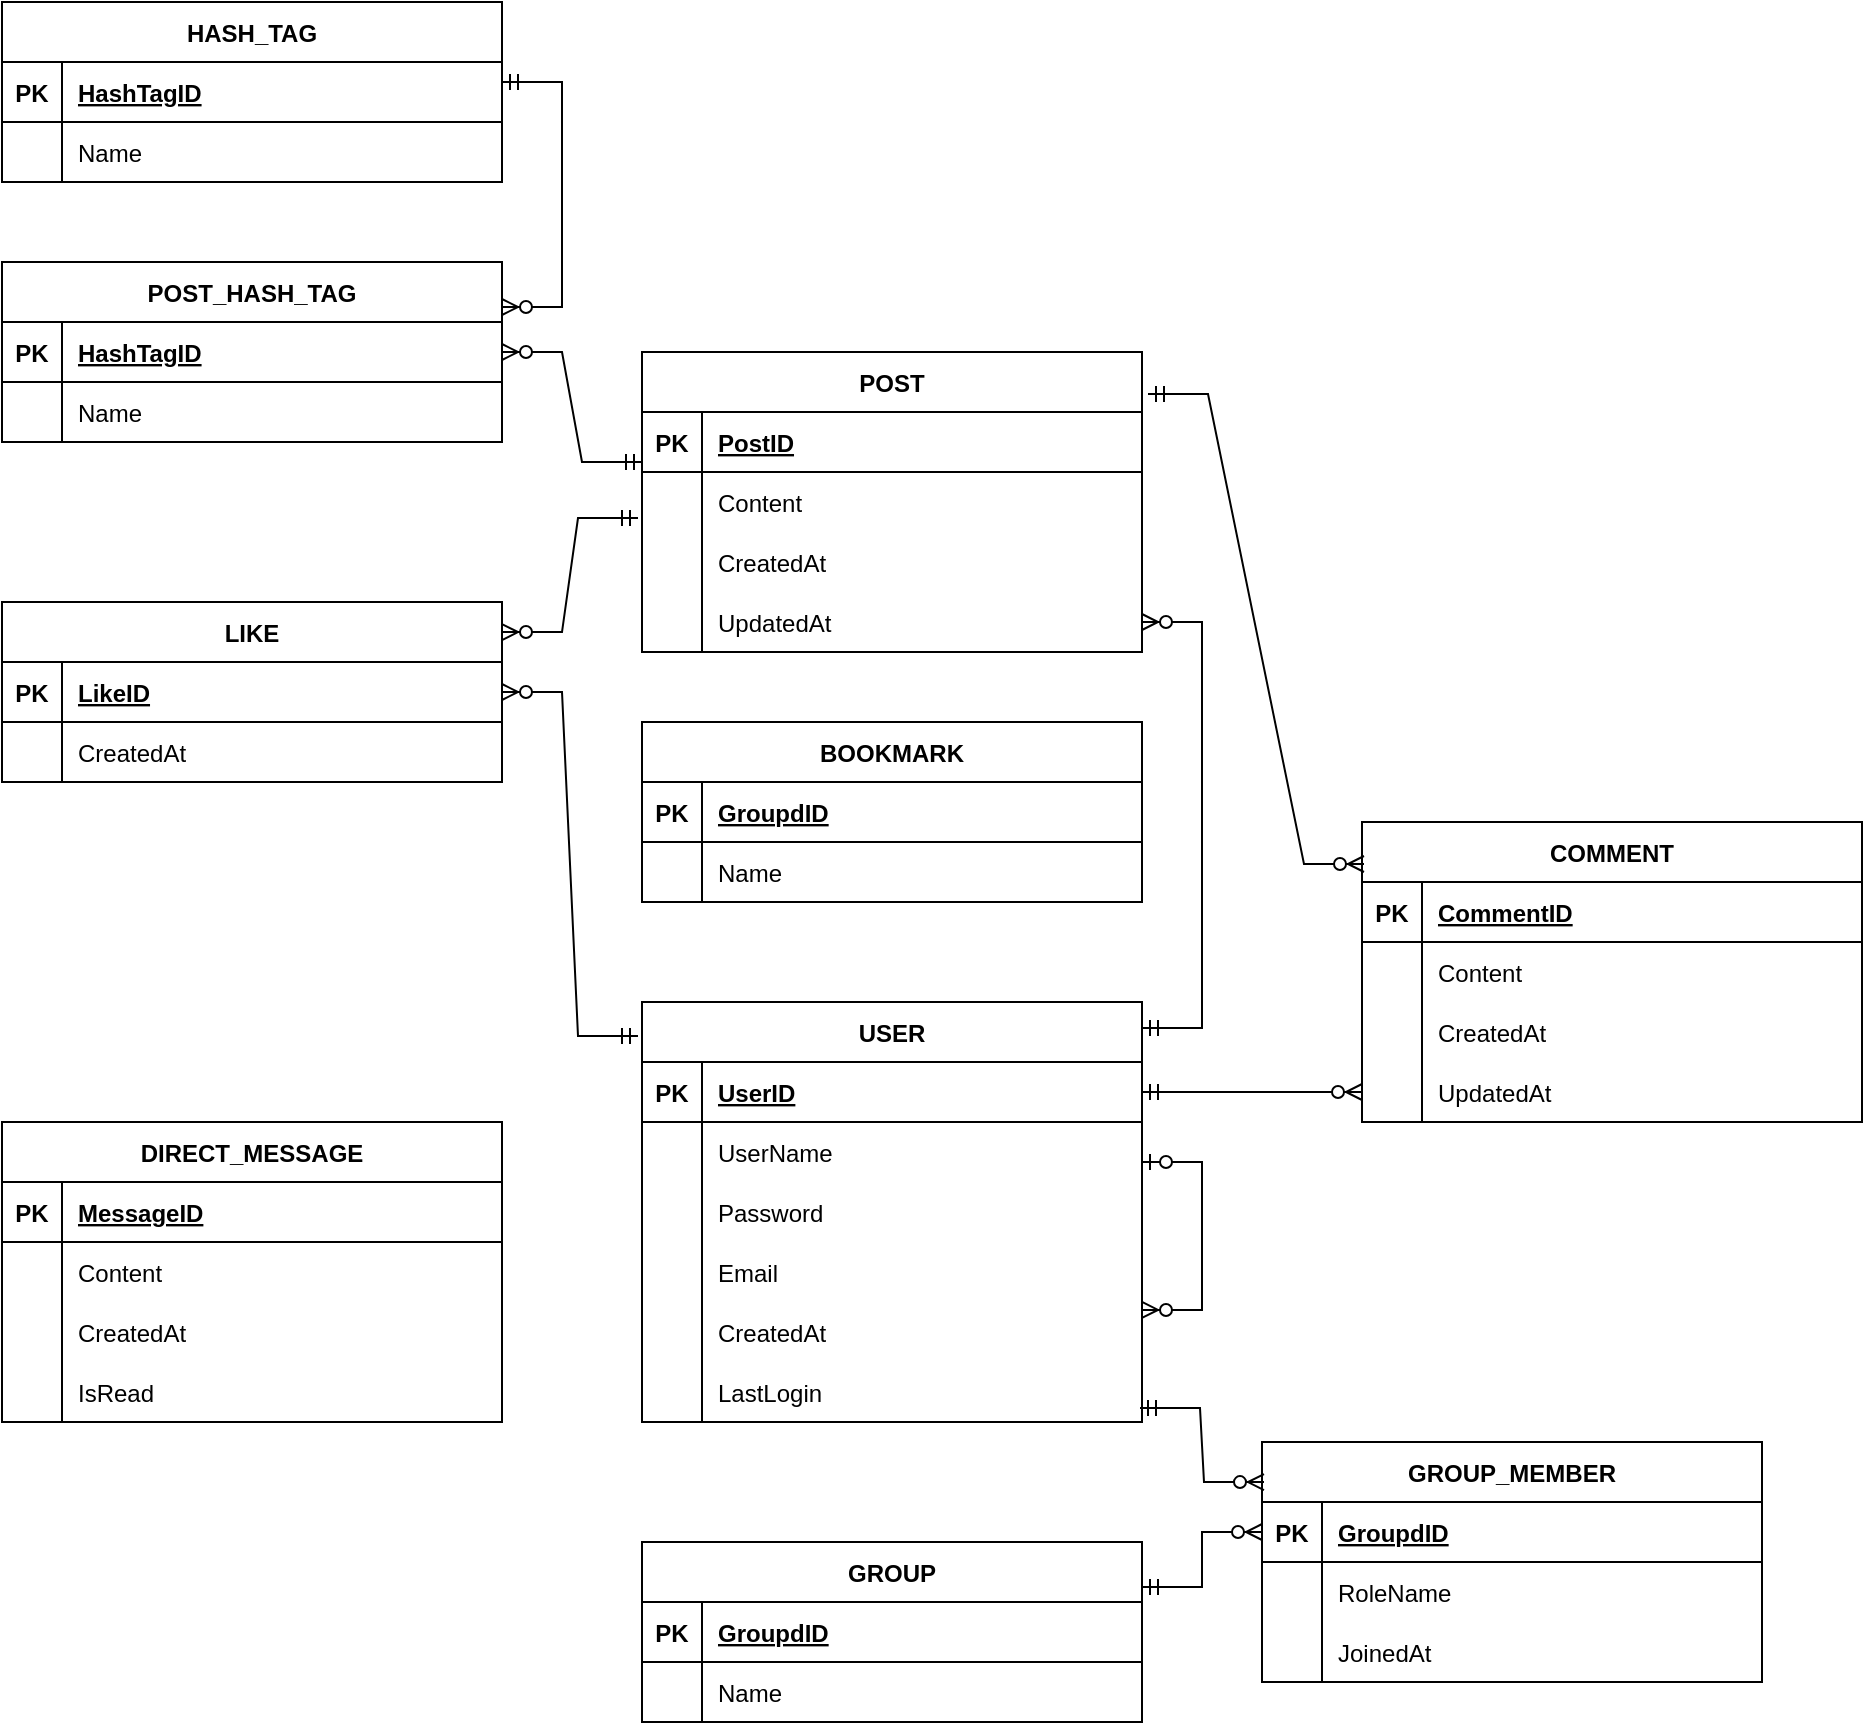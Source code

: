 <mxfile version="24.8.3">
  <diagram id="R2lEEEUBdFMjLlhIrx00" name="Page-1">
    <mxGraphModel dx="1434" dy="780" grid="1" gridSize="10" guides="1" tooltips="1" connect="1" arrows="1" fold="1" page="1" pageScale="1" pageWidth="850" pageHeight="1100" math="0" shadow="0" extFonts="Permanent Marker^https://fonts.googleapis.com/css?family=Permanent+Marker">
      <root>
        <mxCell id="0" />
        <mxCell id="1" parent="0" />
        <mxCell id="C-vyLk0tnHw3VtMMgP7b-23" value="USER" style="shape=table;startSize=30;container=1;collapsible=1;childLayout=tableLayout;fixedRows=1;rowLines=0;fontStyle=1;align=center;resizeLast=1;" parent="1" vertex="1">
          <mxGeometry x="350" y="660" width="250" height="210" as="geometry" />
        </mxCell>
        <mxCell id="C-vyLk0tnHw3VtMMgP7b-24" value="" style="shape=partialRectangle;collapsible=0;dropTarget=0;pointerEvents=0;fillColor=none;points=[[0,0.5],[1,0.5]];portConstraint=eastwest;top=0;left=0;right=0;bottom=1;" parent="C-vyLk0tnHw3VtMMgP7b-23" vertex="1">
          <mxGeometry y="30" width="250" height="30" as="geometry" />
        </mxCell>
        <mxCell id="C-vyLk0tnHw3VtMMgP7b-25" value="PK" style="shape=partialRectangle;overflow=hidden;connectable=0;fillColor=none;top=0;left=0;bottom=0;right=0;fontStyle=1;" parent="C-vyLk0tnHw3VtMMgP7b-24" vertex="1">
          <mxGeometry width="30" height="30" as="geometry">
            <mxRectangle width="30" height="30" as="alternateBounds" />
          </mxGeometry>
        </mxCell>
        <mxCell id="C-vyLk0tnHw3VtMMgP7b-26" value="UserID" style="shape=partialRectangle;overflow=hidden;connectable=0;fillColor=none;top=0;left=0;bottom=0;right=0;align=left;spacingLeft=6;fontStyle=5;" parent="C-vyLk0tnHw3VtMMgP7b-24" vertex="1">
          <mxGeometry x="30" width="220" height="30" as="geometry">
            <mxRectangle width="220" height="30" as="alternateBounds" />
          </mxGeometry>
        </mxCell>
        <mxCell id="C-vyLk0tnHw3VtMMgP7b-27" value="" style="shape=partialRectangle;collapsible=0;dropTarget=0;pointerEvents=0;fillColor=none;points=[[0,0.5],[1,0.5]];portConstraint=eastwest;top=0;left=0;right=0;bottom=0;" parent="C-vyLk0tnHw3VtMMgP7b-23" vertex="1">
          <mxGeometry y="60" width="250" height="30" as="geometry" />
        </mxCell>
        <mxCell id="C-vyLk0tnHw3VtMMgP7b-28" value="" style="shape=partialRectangle;overflow=hidden;connectable=0;fillColor=none;top=0;left=0;bottom=0;right=0;" parent="C-vyLk0tnHw3VtMMgP7b-27" vertex="1">
          <mxGeometry width="30" height="30" as="geometry">
            <mxRectangle width="30" height="30" as="alternateBounds" />
          </mxGeometry>
        </mxCell>
        <mxCell id="C-vyLk0tnHw3VtMMgP7b-29" value="UserName" style="shape=partialRectangle;overflow=hidden;connectable=0;fillColor=none;top=0;left=0;bottom=0;right=0;align=left;spacingLeft=6;" parent="C-vyLk0tnHw3VtMMgP7b-27" vertex="1">
          <mxGeometry x="30" width="220" height="30" as="geometry">
            <mxRectangle width="220" height="30" as="alternateBounds" />
          </mxGeometry>
        </mxCell>
        <mxCell id="wXSYlxRob6V4Sckfxq5u-80" value="" style="shape=partialRectangle;collapsible=0;dropTarget=0;pointerEvents=0;fillColor=none;points=[[0,0.5],[1,0.5]];portConstraint=eastwest;top=0;left=0;right=0;bottom=0;" vertex="1" parent="C-vyLk0tnHw3VtMMgP7b-23">
          <mxGeometry y="90" width="250" height="30" as="geometry" />
        </mxCell>
        <mxCell id="wXSYlxRob6V4Sckfxq5u-81" value="" style="shape=partialRectangle;overflow=hidden;connectable=0;fillColor=none;top=0;left=0;bottom=0;right=0;" vertex="1" parent="wXSYlxRob6V4Sckfxq5u-80">
          <mxGeometry width="30" height="30" as="geometry">
            <mxRectangle width="30" height="30" as="alternateBounds" />
          </mxGeometry>
        </mxCell>
        <mxCell id="wXSYlxRob6V4Sckfxq5u-82" value="Password" style="shape=partialRectangle;overflow=hidden;connectable=0;fillColor=none;top=0;left=0;bottom=0;right=0;align=left;spacingLeft=6;" vertex="1" parent="wXSYlxRob6V4Sckfxq5u-80">
          <mxGeometry x="30" width="220" height="30" as="geometry">
            <mxRectangle width="220" height="30" as="alternateBounds" />
          </mxGeometry>
        </mxCell>
        <mxCell id="wXSYlxRob6V4Sckfxq5u-83" value="" style="shape=partialRectangle;collapsible=0;dropTarget=0;pointerEvents=0;fillColor=none;points=[[0,0.5],[1,0.5]];portConstraint=eastwest;top=0;left=0;right=0;bottom=0;" vertex="1" parent="C-vyLk0tnHw3VtMMgP7b-23">
          <mxGeometry y="120" width="250" height="30" as="geometry" />
        </mxCell>
        <mxCell id="wXSYlxRob6V4Sckfxq5u-84" value="" style="shape=partialRectangle;overflow=hidden;connectable=0;fillColor=none;top=0;left=0;bottom=0;right=0;" vertex="1" parent="wXSYlxRob6V4Sckfxq5u-83">
          <mxGeometry width="30" height="30" as="geometry">
            <mxRectangle width="30" height="30" as="alternateBounds" />
          </mxGeometry>
        </mxCell>
        <mxCell id="wXSYlxRob6V4Sckfxq5u-85" value="Email" style="shape=partialRectangle;overflow=hidden;connectable=0;fillColor=none;top=0;left=0;bottom=0;right=0;align=left;spacingLeft=6;" vertex="1" parent="wXSYlxRob6V4Sckfxq5u-83">
          <mxGeometry x="30" width="220" height="30" as="geometry">
            <mxRectangle width="220" height="30" as="alternateBounds" />
          </mxGeometry>
        </mxCell>
        <mxCell id="wXSYlxRob6V4Sckfxq5u-86" value="" style="shape=partialRectangle;collapsible=0;dropTarget=0;pointerEvents=0;fillColor=none;points=[[0,0.5],[1,0.5]];portConstraint=eastwest;top=0;left=0;right=0;bottom=0;" vertex="1" parent="C-vyLk0tnHw3VtMMgP7b-23">
          <mxGeometry y="150" width="250" height="30" as="geometry" />
        </mxCell>
        <mxCell id="wXSYlxRob6V4Sckfxq5u-87" value="" style="shape=partialRectangle;overflow=hidden;connectable=0;fillColor=none;top=0;left=0;bottom=0;right=0;" vertex="1" parent="wXSYlxRob6V4Sckfxq5u-86">
          <mxGeometry width="30" height="30" as="geometry">
            <mxRectangle width="30" height="30" as="alternateBounds" />
          </mxGeometry>
        </mxCell>
        <mxCell id="wXSYlxRob6V4Sckfxq5u-88" value="CreatedAt" style="shape=partialRectangle;overflow=hidden;connectable=0;fillColor=none;top=0;left=0;bottom=0;right=0;align=left;spacingLeft=6;" vertex="1" parent="wXSYlxRob6V4Sckfxq5u-86">
          <mxGeometry x="30" width="220" height="30" as="geometry">
            <mxRectangle width="220" height="30" as="alternateBounds" />
          </mxGeometry>
        </mxCell>
        <mxCell id="wXSYlxRob6V4Sckfxq5u-89" value="" style="shape=partialRectangle;collapsible=0;dropTarget=0;pointerEvents=0;fillColor=none;points=[[0,0.5],[1,0.5]];portConstraint=eastwest;top=0;left=0;right=0;bottom=0;" vertex="1" parent="C-vyLk0tnHw3VtMMgP7b-23">
          <mxGeometry y="180" width="250" height="30" as="geometry" />
        </mxCell>
        <mxCell id="wXSYlxRob6V4Sckfxq5u-90" value="" style="shape=partialRectangle;overflow=hidden;connectable=0;fillColor=none;top=0;left=0;bottom=0;right=0;" vertex="1" parent="wXSYlxRob6V4Sckfxq5u-89">
          <mxGeometry width="30" height="30" as="geometry">
            <mxRectangle width="30" height="30" as="alternateBounds" />
          </mxGeometry>
        </mxCell>
        <mxCell id="wXSYlxRob6V4Sckfxq5u-91" value="LastLogin" style="shape=partialRectangle;overflow=hidden;connectable=0;fillColor=none;top=0;left=0;bottom=0;right=0;align=left;spacingLeft=6;" vertex="1" parent="wXSYlxRob6V4Sckfxq5u-89">
          <mxGeometry x="30" width="220" height="30" as="geometry">
            <mxRectangle width="220" height="30" as="alternateBounds" />
          </mxGeometry>
        </mxCell>
        <mxCell id="wXSYlxRob6V4Sckfxq5u-93" value="" style="edgeStyle=entityRelationEdgeStyle;fontSize=12;html=1;endArrow=ERzeroToMany;startArrow=ERzeroToOne;rounded=0;exitX=1;exitY=0.667;exitDx=0;exitDy=0;exitPerimeter=0;entryX=1;entryY=0.133;entryDx=0;entryDy=0;entryPerimeter=0;" edge="1" parent="C-vyLk0tnHw3VtMMgP7b-23" source="C-vyLk0tnHw3VtMMgP7b-27" target="wXSYlxRob6V4Sckfxq5u-86">
          <mxGeometry width="100" height="100" relative="1" as="geometry">
            <mxPoint x="250" y="40" as="sourcePoint" />
            <mxPoint x="250" y="150" as="targetPoint" />
            <Array as="points">
              <mxPoint x="287" y="70" />
              <mxPoint x="287" y="80" />
            </Array>
          </mxGeometry>
        </mxCell>
        <mxCell id="wXSYlxRob6V4Sckfxq5u-1" value="POST" style="shape=table;startSize=30;container=1;collapsible=1;childLayout=tableLayout;fixedRows=1;rowLines=0;fontStyle=1;align=center;resizeLast=1;" vertex="1" parent="1">
          <mxGeometry x="350" y="335" width="250" height="150" as="geometry" />
        </mxCell>
        <mxCell id="wXSYlxRob6V4Sckfxq5u-2" value="" style="shape=partialRectangle;collapsible=0;dropTarget=0;pointerEvents=0;fillColor=none;points=[[0,0.5],[1,0.5]];portConstraint=eastwest;top=0;left=0;right=0;bottom=1;" vertex="1" parent="wXSYlxRob6V4Sckfxq5u-1">
          <mxGeometry y="30" width="250" height="30" as="geometry" />
        </mxCell>
        <mxCell id="wXSYlxRob6V4Sckfxq5u-3" value="PK" style="shape=partialRectangle;overflow=hidden;connectable=0;fillColor=none;top=0;left=0;bottom=0;right=0;fontStyle=1;" vertex="1" parent="wXSYlxRob6V4Sckfxq5u-2">
          <mxGeometry width="30" height="30" as="geometry">
            <mxRectangle width="30" height="30" as="alternateBounds" />
          </mxGeometry>
        </mxCell>
        <mxCell id="wXSYlxRob6V4Sckfxq5u-4" value="PostID" style="shape=partialRectangle;overflow=hidden;connectable=0;fillColor=none;top=0;left=0;bottom=0;right=0;align=left;spacingLeft=6;fontStyle=5;" vertex="1" parent="wXSYlxRob6V4Sckfxq5u-2">
          <mxGeometry x="30" width="220" height="30" as="geometry">
            <mxRectangle width="220" height="30" as="alternateBounds" />
          </mxGeometry>
        </mxCell>
        <mxCell id="wXSYlxRob6V4Sckfxq5u-5" value="" style="shape=partialRectangle;collapsible=0;dropTarget=0;pointerEvents=0;fillColor=none;points=[[0,0.5],[1,0.5]];portConstraint=eastwest;top=0;left=0;right=0;bottom=0;" vertex="1" parent="wXSYlxRob6V4Sckfxq5u-1">
          <mxGeometry y="60" width="250" height="30" as="geometry" />
        </mxCell>
        <mxCell id="wXSYlxRob6V4Sckfxq5u-6" value="" style="shape=partialRectangle;overflow=hidden;connectable=0;fillColor=none;top=0;left=0;bottom=0;right=0;" vertex="1" parent="wXSYlxRob6V4Sckfxq5u-5">
          <mxGeometry width="30" height="30" as="geometry">
            <mxRectangle width="30" height="30" as="alternateBounds" />
          </mxGeometry>
        </mxCell>
        <mxCell id="wXSYlxRob6V4Sckfxq5u-7" value="Content" style="shape=partialRectangle;overflow=hidden;connectable=0;fillColor=none;top=0;left=0;bottom=0;right=0;align=left;spacingLeft=6;" vertex="1" parent="wXSYlxRob6V4Sckfxq5u-5">
          <mxGeometry x="30" width="220" height="30" as="geometry">
            <mxRectangle width="220" height="30" as="alternateBounds" />
          </mxGeometry>
        </mxCell>
        <mxCell id="wXSYlxRob6V4Sckfxq5u-57" value="" style="shape=partialRectangle;collapsible=0;dropTarget=0;pointerEvents=0;fillColor=none;points=[[0,0.5],[1,0.5]];portConstraint=eastwest;top=0;left=0;right=0;bottom=0;" vertex="1" parent="wXSYlxRob6V4Sckfxq5u-1">
          <mxGeometry y="90" width="250" height="30" as="geometry" />
        </mxCell>
        <mxCell id="wXSYlxRob6V4Sckfxq5u-58" value="" style="shape=partialRectangle;overflow=hidden;connectable=0;fillColor=none;top=0;left=0;bottom=0;right=0;" vertex="1" parent="wXSYlxRob6V4Sckfxq5u-57">
          <mxGeometry width="30" height="30" as="geometry">
            <mxRectangle width="30" height="30" as="alternateBounds" />
          </mxGeometry>
        </mxCell>
        <mxCell id="wXSYlxRob6V4Sckfxq5u-59" value="CreatedAt" style="shape=partialRectangle;overflow=hidden;connectable=0;fillColor=none;top=0;left=0;bottom=0;right=0;align=left;spacingLeft=6;" vertex="1" parent="wXSYlxRob6V4Sckfxq5u-57">
          <mxGeometry x="30" width="220" height="30" as="geometry">
            <mxRectangle width="220" height="30" as="alternateBounds" />
          </mxGeometry>
        </mxCell>
        <mxCell id="wXSYlxRob6V4Sckfxq5u-60" value="" style="shape=partialRectangle;collapsible=0;dropTarget=0;pointerEvents=0;fillColor=none;points=[[0,0.5],[1,0.5]];portConstraint=eastwest;top=0;left=0;right=0;bottom=0;" vertex="1" parent="wXSYlxRob6V4Sckfxq5u-1">
          <mxGeometry y="120" width="250" height="30" as="geometry" />
        </mxCell>
        <mxCell id="wXSYlxRob6V4Sckfxq5u-61" value="" style="shape=partialRectangle;overflow=hidden;connectable=0;fillColor=none;top=0;left=0;bottom=0;right=0;" vertex="1" parent="wXSYlxRob6V4Sckfxq5u-60">
          <mxGeometry width="30" height="30" as="geometry">
            <mxRectangle width="30" height="30" as="alternateBounds" />
          </mxGeometry>
        </mxCell>
        <mxCell id="wXSYlxRob6V4Sckfxq5u-62" value="UpdatedAt" style="shape=partialRectangle;overflow=hidden;connectable=0;fillColor=none;top=0;left=0;bottom=0;right=0;align=left;spacingLeft=6;" vertex="1" parent="wXSYlxRob6V4Sckfxq5u-60">
          <mxGeometry x="30" width="220" height="30" as="geometry">
            <mxRectangle width="220" height="30" as="alternateBounds" />
          </mxGeometry>
        </mxCell>
        <mxCell id="wXSYlxRob6V4Sckfxq5u-8" value="COMMENT" style="shape=table;startSize=30;container=1;collapsible=1;childLayout=tableLayout;fixedRows=1;rowLines=0;fontStyle=1;align=center;resizeLast=1;" vertex="1" parent="1">
          <mxGeometry x="710" y="570" width="250" height="150" as="geometry" />
        </mxCell>
        <mxCell id="wXSYlxRob6V4Sckfxq5u-9" value="" style="shape=partialRectangle;collapsible=0;dropTarget=0;pointerEvents=0;fillColor=none;points=[[0,0.5],[1,0.5]];portConstraint=eastwest;top=0;left=0;right=0;bottom=1;" vertex="1" parent="wXSYlxRob6V4Sckfxq5u-8">
          <mxGeometry y="30" width="250" height="30" as="geometry" />
        </mxCell>
        <mxCell id="wXSYlxRob6V4Sckfxq5u-10" value="PK" style="shape=partialRectangle;overflow=hidden;connectable=0;fillColor=none;top=0;left=0;bottom=0;right=0;fontStyle=1;" vertex="1" parent="wXSYlxRob6V4Sckfxq5u-9">
          <mxGeometry width="30" height="30" as="geometry">
            <mxRectangle width="30" height="30" as="alternateBounds" />
          </mxGeometry>
        </mxCell>
        <mxCell id="wXSYlxRob6V4Sckfxq5u-11" value="CommentID" style="shape=partialRectangle;overflow=hidden;connectable=0;fillColor=none;top=0;left=0;bottom=0;right=0;align=left;spacingLeft=6;fontStyle=5;" vertex="1" parent="wXSYlxRob6V4Sckfxq5u-9">
          <mxGeometry x="30" width="220" height="30" as="geometry">
            <mxRectangle width="220" height="30" as="alternateBounds" />
          </mxGeometry>
        </mxCell>
        <mxCell id="wXSYlxRob6V4Sckfxq5u-12" value="" style="shape=partialRectangle;collapsible=0;dropTarget=0;pointerEvents=0;fillColor=none;points=[[0,0.5],[1,0.5]];portConstraint=eastwest;top=0;left=0;right=0;bottom=0;" vertex="1" parent="wXSYlxRob6V4Sckfxq5u-8">
          <mxGeometry y="60" width="250" height="30" as="geometry" />
        </mxCell>
        <mxCell id="wXSYlxRob6V4Sckfxq5u-13" value="" style="shape=partialRectangle;overflow=hidden;connectable=0;fillColor=none;top=0;left=0;bottom=0;right=0;" vertex="1" parent="wXSYlxRob6V4Sckfxq5u-12">
          <mxGeometry width="30" height="30" as="geometry">
            <mxRectangle width="30" height="30" as="alternateBounds" />
          </mxGeometry>
        </mxCell>
        <mxCell id="wXSYlxRob6V4Sckfxq5u-14" value="Content" style="shape=partialRectangle;overflow=hidden;connectable=0;fillColor=none;top=0;left=0;bottom=0;right=0;align=left;spacingLeft=6;" vertex="1" parent="wXSYlxRob6V4Sckfxq5u-12">
          <mxGeometry x="30" width="220" height="30" as="geometry">
            <mxRectangle width="220" height="30" as="alternateBounds" />
          </mxGeometry>
        </mxCell>
        <mxCell id="wXSYlxRob6V4Sckfxq5u-72" value="" style="shape=partialRectangle;collapsible=0;dropTarget=0;pointerEvents=0;fillColor=none;points=[[0,0.5],[1,0.5]];portConstraint=eastwest;top=0;left=0;right=0;bottom=0;" vertex="1" parent="wXSYlxRob6V4Sckfxq5u-8">
          <mxGeometry y="90" width="250" height="30" as="geometry" />
        </mxCell>
        <mxCell id="wXSYlxRob6V4Sckfxq5u-73" value="" style="shape=partialRectangle;overflow=hidden;connectable=0;fillColor=none;top=0;left=0;bottom=0;right=0;" vertex="1" parent="wXSYlxRob6V4Sckfxq5u-72">
          <mxGeometry width="30" height="30" as="geometry">
            <mxRectangle width="30" height="30" as="alternateBounds" />
          </mxGeometry>
        </mxCell>
        <mxCell id="wXSYlxRob6V4Sckfxq5u-74" value="CreatedAt" style="shape=partialRectangle;overflow=hidden;connectable=0;fillColor=none;top=0;left=0;bottom=0;right=0;align=left;spacingLeft=6;" vertex="1" parent="wXSYlxRob6V4Sckfxq5u-72">
          <mxGeometry x="30" width="220" height="30" as="geometry">
            <mxRectangle width="220" height="30" as="alternateBounds" />
          </mxGeometry>
        </mxCell>
        <mxCell id="wXSYlxRob6V4Sckfxq5u-75" value="" style="shape=partialRectangle;collapsible=0;dropTarget=0;pointerEvents=0;fillColor=none;points=[[0,0.5],[1,0.5]];portConstraint=eastwest;top=0;left=0;right=0;bottom=0;" vertex="1" parent="wXSYlxRob6V4Sckfxq5u-8">
          <mxGeometry y="120" width="250" height="30" as="geometry" />
        </mxCell>
        <mxCell id="wXSYlxRob6V4Sckfxq5u-76" value="" style="shape=partialRectangle;overflow=hidden;connectable=0;fillColor=none;top=0;left=0;bottom=0;right=0;" vertex="1" parent="wXSYlxRob6V4Sckfxq5u-75">
          <mxGeometry width="30" height="30" as="geometry">
            <mxRectangle width="30" height="30" as="alternateBounds" />
          </mxGeometry>
        </mxCell>
        <mxCell id="wXSYlxRob6V4Sckfxq5u-77" value="UpdatedAt" style="shape=partialRectangle;overflow=hidden;connectable=0;fillColor=none;top=0;left=0;bottom=0;right=0;align=left;spacingLeft=6;" vertex="1" parent="wXSYlxRob6V4Sckfxq5u-75">
          <mxGeometry x="30" width="220" height="30" as="geometry">
            <mxRectangle width="220" height="30" as="alternateBounds" />
          </mxGeometry>
        </mxCell>
        <mxCell id="wXSYlxRob6V4Sckfxq5u-22" value="GROUP" style="shape=table;startSize=30;container=1;collapsible=1;childLayout=tableLayout;fixedRows=1;rowLines=0;fontStyle=1;align=center;resizeLast=1;" vertex="1" parent="1">
          <mxGeometry x="350" y="930" width="250" height="90" as="geometry" />
        </mxCell>
        <mxCell id="wXSYlxRob6V4Sckfxq5u-23" value="" style="shape=partialRectangle;collapsible=0;dropTarget=0;pointerEvents=0;fillColor=none;points=[[0,0.5],[1,0.5]];portConstraint=eastwest;top=0;left=0;right=0;bottom=1;" vertex="1" parent="wXSYlxRob6V4Sckfxq5u-22">
          <mxGeometry y="30" width="250" height="30" as="geometry" />
        </mxCell>
        <mxCell id="wXSYlxRob6V4Sckfxq5u-24" value="PK" style="shape=partialRectangle;overflow=hidden;connectable=0;fillColor=none;top=0;left=0;bottom=0;right=0;fontStyle=1;" vertex="1" parent="wXSYlxRob6V4Sckfxq5u-23">
          <mxGeometry width="30" height="30" as="geometry">
            <mxRectangle width="30" height="30" as="alternateBounds" />
          </mxGeometry>
        </mxCell>
        <mxCell id="wXSYlxRob6V4Sckfxq5u-25" value="GroupdID" style="shape=partialRectangle;overflow=hidden;connectable=0;fillColor=none;top=0;left=0;bottom=0;right=0;align=left;spacingLeft=6;fontStyle=5;" vertex="1" parent="wXSYlxRob6V4Sckfxq5u-23">
          <mxGeometry x="30" width="220" height="30" as="geometry">
            <mxRectangle width="220" height="30" as="alternateBounds" />
          </mxGeometry>
        </mxCell>
        <mxCell id="wXSYlxRob6V4Sckfxq5u-26" value="" style="shape=partialRectangle;collapsible=0;dropTarget=0;pointerEvents=0;fillColor=none;points=[[0,0.5],[1,0.5]];portConstraint=eastwest;top=0;left=0;right=0;bottom=0;" vertex="1" parent="wXSYlxRob6V4Sckfxq5u-22">
          <mxGeometry y="60" width="250" height="30" as="geometry" />
        </mxCell>
        <mxCell id="wXSYlxRob6V4Sckfxq5u-27" value="" style="shape=partialRectangle;overflow=hidden;connectable=0;fillColor=none;top=0;left=0;bottom=0;right=0;" vertex="1" parent="wXSYlxRob6V4Sckfxq5u-26">
          <mxGeometry width="30" height="30" as="geometry">
            <mxRectangle width="30" height="30" as="alternateBounds" />
          </mxGeometry>
        </mxCell>
        <mxCell id="wXSYlxRob6V4Sckfxq5u-28" value="Name" style="shape=partialRectangle;overflow=hidden;connectable=0;fillColor=none;top=0;left=0;bottom=0;right=0;align=left;spacingLeft=6;" vertex="1" parent="wXSYlxRob6V4Sckfxq5u-26">
          <mxGeometry x="30" width="220" height="30" as="geometry">
            <mxRectangle width="220" height="30" as="alternateBounds" />
          </mxGeometry>
        </mxCell>
        <mxCell id="wXSYlxRob6V4Sckfxq5u-36" value="DIRECT_MESSAGE" style="shape=table;startSize=30;container=1;collapsible=1;childLayout=tableLayout;fixedRows=1;rowLines=0;fontStyle=1;align=center;resizeLast=1;" vertex="1" parent="1">
          <mxGeometry x="30" y="720" width="250" height="150" as="geometry" />
        </mxCell>
        <mxCell id="wXSYlxRob6V4Sckfxq5u-37" value="" style="shape=partialRectangle;collapsible=0;dropTarget=0;pointerEvents=0;fillColor=none;points=[[0,0.5],[1,0.5]];portConstraint=eastwest;top=0;left=0;right=0;bottom=1;" vertex="1" parent="wXSYlxRob6V4Sckfxq5u-36">
          <mxGeometry y="30" width="250" height="30" as="geometry" />
        </mxCell>
        <mxCell id="wXSYlxRob6V4Sckfxq5u-38" value="PK" style="shape=partialRectangle;overflow=hidden;connectable=0;fillColor=none;top=0;left=0;bottom=0;right=0;fontStyle=1;" vertex="1" parent="wXSYlxRob6V4Sckfxq5u-37">
          <mxGeometry width="30" height="30" as="geometry">
            <mxRectangle width="30" height="30" as="alternateBounds" />
          </mxGeometry>
        </mxCell>
        <mxCell id="wXSYlxRob6V4Sckfxq5u-39" value="MessageID" style="shape=partialRectangle;overflow=hidden;connectable=0;fillColor=none;top=0;left=0;bottom=0;right=0;align=left;spacingLeft=6;fontStyle=5;" vertex="1" parent="wXSYlxRob6V4Sckfxq5u-37">
          <mxGeometry x="30" width="220" height="30" as="geometry">
            <mxRectangle width="220" height="30" as="alternateBounds" />
          </mxGeometry>
        </mxCell>
        <mxCell id="wXSYlxRob6V4Sckfxq5u-40" value="" style="shape=partialRectangle;collapsible=0;dropTarget=0;pointerEvents=0;fillColor=none;points=[[0,0.5],[1,0.5]];portConstraint=eastwest;top=0;left=0;right=0;bottom=0;" vertex="1" parent="wXSYlxRob6V4Sckfxq5u-36">
          <mxGeometry y="60" width="250" height="30" as="geometry" />
        </mxCell>
        <mxCell id="wXSYlxRob6V4Sckfxq5u-41" value="" style="shape=partialRectangle;overflow=hidden;connectable=0;fillColor=none;top=0;left=0;bottom=0;right=0;" vertex="1" parent="wXSYlxRob6V4Sckfxq5u-40">
          <mxGeometry width="30" height="30" as="geometry">
            <mxRectangle width="30" height="30" as="alternateBounds" />
          </mxGeometry>
        </mxCell>
        <mxCell id="wXSYlxRob6V4Sckfxq5u-42" value="Content" style="shape=partialRectangle;overflow=hidden;connectable=0;fillColor=none;top=0;left=0;bottom=0;right=0;align=left;spacingLeft=6;" vertex="1" parent="wXSYlxRob6V4Sckfxq5u-40">
          <mxGeometry x="30" width="220" height="30" as="geometry">
            <mxRectangle width="220" height="30" as="alternateBounds" />
          </mxGeometry>
        </mxCell>
        <mxCell id="wXSYlxRob6V4Sckfxq5u-97" value="" style="shape=partialRectangle;collapsible=0;dropTarget=0;pointerEvents=0;fillColor=none;points=[[0,0.5],[1,0.5]];portConstraint=eastwest;top=0;left=0;right=0;bottom=0;" vertex="1" parent="wXSYlxRob6V4Sckfxq5u-36">
          <mxGeometry y="90" width="250" height="30" as="geometry" />
        </mxCell>
        <mxCell id="wXSYlxRob6V4Sckfxq5u-98" value="" style="shape=partialRectangle;overflow=hidden;connectable=0;fillColor=none;top=0;left=0;bottom=0;right=0;" vertex="1" parent="wXSYlxRob6V4Sckfxq5u-97">
          <mxGeometry width="30" height="30" as="geometry">
            <mxRectangle width="30" height="30" as="alternateBounds" />
          </mxGeometry>
        </mxCell>
        <mxCell id="wXSYlxRob6V4Sckfxq5u-99" value="CreatedAt" style="shape=partialRectangle;overflow=hidden;connectable=0;fillColor=none;top=0;left=0;bottom=0;right=0;align=left;spacingLeft=6;" vertex="1" parent="wXSYlxRob6V4Sckfxq5u-97">
          <mxGeometry x="30" width="220" height="30" as="geometry">
            <mxRectangle width="220" height="30" as="alternateBounds" />
          </mxGeometry>
        </mxCell>
        <mxCell id="wXSYlxRob6V4Sckfxq5u-100" value="" style="shape=partialRectangle;collapsible=0;dropTarget=0;pointerEvents=0;fillColor=none;points=[[0,0.5],[1,0.5]];portConstraint=eastwest;top=0;left=0;right=0;bottom=0;" vertex="1" parent="wXSYlxRob6V4Sckfxq5u-36">
          <mxGeometry y="120" width="250" height="30" as="geometry" />
        </mxCell>
        <mxCell id="wXSYlxRob6V4Sckfxq5u-101" value="" style="shape=partialRectangle;overflow=hidden;connectable=0;fillColor=none;top=0;left=0;bottom=0;right=0;" vertex="1" parent="wXSYlxRob6V4Sckfxq5u-100">
          <mxGeometry width="30" height="30" as="geometry">
            <mxRectangle width="30" height="30" as="alternateBounds" />
          </mxGeometry>
        </mxCell>
        <mxCell id="wXSYlxRob6V4Sckfxq5u-102" value="IsRead" style="shape=partialRectangle;overflow=hidden;connectable=0;fillColor=none;top=0;left=0;bottom=0;right=0;align=left;spacingLeft=6;" vertex="1" parent="wXSYlxRob6V4Sckfxq5u-100">
          <mxGeometry x="30" width="220" height="30" as="geometry">
            <mxRectangle width="220" height="30" as="alternateBounds" />
          </mxGeometry>
        </mxCell>
        <mxCell id="wXSYlxRob6V4Sckfxq5u-43" value="LIKE" style="shape=table;startSize=30;container=1;collapsible=1;childLayout=tableLayout;fixedRows=1;rowLines=0;fontStyle=1;align=center;resizeLast=1;" vertex="1" parent="1">
          <mxGeometry x="30" y="460" width="250" height="90" as="geometry" />
        </mxCell>
        <mxCell id="wXSYlxRob6V4Sckfxq5u-44" value="" style="shape=partialRectangle;collapsible=0;dropTarget=0;pointerEvents=0;fillColor=none;points=[[0,0.5],[1,0.5]];portConstraint=eastwest;top=0;left=0;right=0;bottom=1;" vertex="1" parent="wXSYlxRob6V4Sckfxq5u-43">
          <mxGeometry y="30" width="250" height="30" as="geometry" />
        </mxCell>
        <mxCell id="wXSYlxRob6V4Sckfxq5u-45" value="PK" style="shape=partialRectangle;overflow=hidden;connectable=0;fillColor=none;top=0;left=0;bottom=0;right=0;fontStyle=1;" vertex="1" parent="wXSYlxRob6V4Sckfxq5u-44">
          <mxGeometry width="30" height="30" as="geometry">
            <mxRectangle width="30" height="30" as="alternateBounds" />
          </mxGeometry>
        </mxCell>
        <mxCell id="wXSYlxRob6V4Sckfxq5u-46" value="LikeID" style="shape=partialRectangle;overflow=hidden;connectable=0;fillColor=none;top=0;left=0;bottom=0;right=0;align=left;spacingLeft=6;fontStyle=5;" vertex="1" parent="wXSYlxRob6V4Sckfxq5u-44">
          <mxGeometry x="30" width="220" height="30" as="geometry">
            <mxRectangle width="220" height="30" as="alternateBounds" />
          </mxGeometry>
        </mxCell>
        <mxCell id="wXSYlxRob6V4Sckfxq5u-69" value="" style="shape=partialRectangle;collapsible=0;dropTarget=0;pointerEvents=0;fillColor=none;points=[[0,0.5],[1,0.5]];portConstraint=eastwest;top=0;left=0;right=0;bottom=0;" vertex="1" parent="wXSYlxRob6V4Sckfxq5u-43">
          <mxGeometry y="60" width="250" height="30" as="geometry" />
        </mxCell>
        <mxCell id="wXSYlxRob6V4Sckfxq5u-70" value="" style="shape=partialRectangle;overflow=hidden;connectable=0;fillColor=none;top=0;left=0;bottom=0;right=0;" vertex="1" parent="wXSYlxRob6V4Sckfxq5u-69">
          <mxGeometry width="30" height="30" as="geometry">
            <mxRectangle width="30" height="30" as="alternateBounds" />
          </mxGeometry>
        </mxCell>
        <mxCell id="wXSYlxRob6V4Sckfxq5u-71" value="CreatedAt" style="shape=partialRectangle;overflow=hidden;connectable=0;fillColor=none;top=0;left=0;bottom=0;right=0;align=left;spacingLeft=6;" vertex="1" parent="wXSYlxRob6V4Sckfxq5u-69">
          <mxGeometry x="30" width="220" height="30" as="geometry">
            <mxRectangle width="220" height="30" as="alternateBounds" />
          </mxGeometry>
        </mxCell>
        <mxCell id="wXSYlxRob6V4Sckfxq5u-78" value="" style="edgeStyle=entityRelationEdgeStyle;fontSize=12;html=1;endArrow=ERzeroToMany;startArrow=ERmandOne;rounded=0;exitX=-0.008;exitY=0.767;exitDx=0;exitDy=0;exitPerimeter=0;entryX=1;entryY=0.167;entryDx=0;entryDy=0;entryPerimeter=0;" edge="1" parent="1" source="wXSYlxRob6V4Sckfxq5u-5" target="wXSYlxRob6V4Sckfxq5u-43">
          <mxGeometry width="100" height="100" relative="1" as="geometry">
            <mxPoint x="318" y="343" as="sourcePoint" />
            <mxPoint x="250" y="290" as="targetPoint" />
            <Array as="points">
              <mxPoint x="160" y="355" />
              <mxPoint x="300" y="330" />
            </Array>
          </mxGeometry>
        </mxCell>
        <mxCell id="wXSYlxRob6V4Sckfxq5u-79" value="" style="edgeStyle=entityRelationEdgeStyle;fontSize=12;html=1;endArrow=ERzeroToMany;startArrow=ERmandOne;rounded=0;exitX=1.012;exitY=0.14;exitDx=0;exitDy=0;exitPerimeter=0;entryX=0.004;entryY=0.14;entryDx=0;entryDy=0;entryPerimeter=0;" edge="1" parent="1" source="wXSYlxRob6V4Sckfxq5u-1" target="wXSYlxRob6V4Sckfxq5u-8">
          <mxGeometry width="100" height="100" relative="1" as="geometry">
            <mxPoint x="843.5" y="306.45" as="sourcePoint" />
            <mxPoint x="766.5" y="513.55" as="targetPoint" />
            <Array as="points">
              <mxPoint x="520.5" y="482.5" />
              <mxPoint x="632.5" y="427.5" />
              <mxPoint x="750.5" y="437.5" />
            </Array>
          </mxGeometry>
        </mxCell>
        <mxCell id="wXSYlxRob6V4Sckfxq5u-92" value="" style="edgeStyle=entityRelationEdgeStyle;fontSize=12;html=1;endArrow=ERzeroToMany;startArrow=ERmandOne;rounded=0;entryX=1;entryY=0.5;entryDx=0;entryDy=0;exitX=1;exitY=0.062;exitDx=0;exitDy=0;exitPerimeter=0;" edge="1" parent="1" source="C-vyLk0tnHw3VtMMgP7b-23" target="wXSYlxRob6V4Sckfxq5u-60">
          <mxGeometry width="100" height="100" relative="1" as="geometry">
            <mxPoint x="450" y="610" as="sourcePoint" />
            <mxPoint x="470" y="450" as="targetPoint" />
            <Array as="points">
              <mxPoint x="470" y="510" />
              <mxPoint x="460" y="550" />
              <mxPoint x="450" y="540" />
              <mxPoint x="460" y="540" />
            </Array>
          </mxGeometry>
        </mxCell>
        <mxCell id="wXSYlxRob6V4Sckfxq5u-103" value="HASH_TAG" style="shape=table;startSize=30;container=1;collapsible=1;childLayout=tableLayout;fixedRows=1;rowLines=0;fontStyle=1;align=center;resizeLast=1;" vertex="1" parent="1">
          <mxGeometry x="30" y="160" width="250" height="90" as="geometry" />
        </mxCell>
        <mxCell id="wXSYlxRob6V4Sckfxq5u-104" value="" style="shape=partialRectangle;collapsible=0;dropTarget=0;pointerEvents=0;fillColor=none;points=[[0,0.5],[1,0.5]];portConstraint=eastwest;top=0;left=0;right=0;bottom=1;" vertex="1" parent="wXSYlxRob6V4Sckfxq5u-103">
          <mxGeometry y="30" width="250" height="30" as="geometry" />
        </mxCell>
        <mxCell id="wXSYlxRob6V4Sckfxq5u-105" value="PK" style="shape=partialRectangle;overflow=hidden;connectable=0;fillColor=none;top=0;left=0;bottom=0;right=0;fontStyle=1;" vertex="1" parent="wXSYlxRob6V4Sckfxq5u-104">
          <mxGeometry width="30" height="30" as="geometry">
            <mxRectangle width="30" height="30" as="alternateBounds" />
          </mxGeometry>
        </mxCell>
        <mxCell id="wXSYlxRob6V4Sckfxq5u-106" value="HashTagID" style="shape=partialRectangle;overflow=hidden;connectable=0;fillColor=none;top=0;left=0;bottom=0;right=0;align=left;spacingLeft=6;fontStyle=5;" vertex="1" parent="wXSYlxRob6V4Sckfxq5u-104">
          <mxGeometry x="30" width="220" height="30" as="geometry">
            <mxRectangle width="220" height="30" as="alternateBounds" />
          </mxGeometry>
        </mxCell>
        <mxCell id="wXSYlxRob6V4Sckfxq5u-107" value="" style="shape=partialRectangle;collapsible=0;dropTarget=0;pointerEvents=0;fillColor=none;points=[[0,0.5],[1,0.5]];portConstraint=eastwest;top=0;left=0;right=0;bottom=0;" vertex="1" parent="wXSYlxRob6V4Sckfxq5u-103">
          <mxGeometry y="60" width="250" height="30" as="geometry" />
        </mxCell>
        <mxCell id="wXSYlxRob6V4Sckfxq5u-108" value="" style="shape=partialRectangle;overflow=hidden;connectable=0;fillColor=none;top=0;left=0;bottom=0;right=0;" vertex="1" parent="wXSYlxRob6V4Sckfxq5u-107">
          <mxGeometry width="30" height="30" as="geometry">
            <mxRectangle width="30" height="30" as="alternateBounds" />
          </mxGeometry>
        </mxCell>
        <mxCell id="wXSYlxRob6V4Sckfxq5u-109" value="Name" style="shape=partialRectangle;overflow=hidden;connectable=0;fillColor=none;top=0;left=0;bottom=0;right=0;align=left;spacingLeft=6;" vertex="1" parent="wXSYlxRob6V4Sckfxq5u-107">
          <mxGeometry x="30" width="220" height="30" as="geometry">
            <mxRectangle width="220" height="30" as="alternateBounds" />
          </mxGeometry>
        </mxCell>
        <mxCell id="wXSYlxRob6V4Sckfxq5u-119" value="GROUP_MEMBER" style="shape=table;startSize=30;container=1;collapsible=1;childLayout=tableLayout;fixedRows=1;rowLines=0;fontStyle=1;align=center;resizeLast=1;" vertex="1" parent="1">
          <mxGeometry x="660" y="880" width="250" height="120" as="geometry" />
        </mxCell>
        <mxCell id="wXSYlxRob6V4Sckfxq5u-120" value="" style="shape=partialRectangle;collapsible=0;dropTarget=0;pointerEvents=0;fillColor=none;points=[[0,0.5],[1,0.5]];portConstraint=eastwest;top=0;left=0;right=0;bottom=1;" vertex="1" parent="wXSYlxRob6V4Sckfxq5u-119">
          <mxGeometry y="30" width="250" height="30" as="geometry" />
        </mxCell>
        <mxCell id="wXSYlxRob6V4Sckfxq5u-121" value="PK" style="shape=partialRectangle;overflow=hidden;connectable=0;fillColor=none;top=0;left=0;bottom=0;right=0;fontStyle=1;" vertex="1" parent="wXSYlxRob6V4Sckfxq5u-120">
          <mxGeometry width="30" height="30" as="geometry">
            <mxRectangle width="30" height="30" as="alternateBounds" />
          </mxGeometry>
        </mxCell>
        <mxCell id="wXSYlxRob6V4Sckfxq5u-122" value="GroupdID" style="shape=partialRectangle;overflow=hidden;connectable=0;fillColor=none;top=0;left=0;bottom=0;right=0;align=left;spacingLeft=6;fontStyle=5;" vertex="1" parent="wXSYlxRob6V4Sckfxq5u-120">
          <mxGeometry x="30" width="220" height="30" as="geometry">
            <mxRectangle width="220" height="30" as="alternateBounds" />
          </mxGeometry>
        </mxCell>
        <mxCell id="wXSYlxRob6V4Sckfxq5u-123" value="" style="shape=partialRectangle;collapsible=0;dropTarget=0;pointerEvents=0;fillColor=none;points=[[0,0.5],[1,0.5]];portConstraint=eastwest;top=0;left=0;right=0;bottom=0;" vertex="1" parent="wXSYlxRob6V4Sckfxq5u-119">
          <mxGeometry y="60" width="250" height="30" as="geometry" />
        </mxCell>
        <mxCell id="wXSYlxRob6V4Sckfxq5u-124" value="" style="shape=partialRectangle;overflow=hidden;connectable=0;fillColor=none;top=0;left=0;bottom=0;right=0;" vertex="1" parent="wXSYlxRob6V4Sckfxq5u-123">
          <mxGeometry width="30" height="30" as="geometry">
            <mxRectangle width="30" height="30" as="alternateBounds" />
          </mxGeometry>
        </mxCell>
        <mxCell id="wXSYlxRob6V4Sckfxq5u-125" value="RoleName" style="shape=partialRectangle;overflow=hidden;connectable=0;fillColor=none;top=0;left=0;bottom=0;right=0;align=left;spacingLeft=6;" vertex="1" parent="wXSYlxRob6V4Sckfxq5u-123">
          <mxGeometry x="30" width="220" height="30" as="geometry">
            <mxRectangle width="220" height="30" as="alternateBounds" />
          </mxGeometry>
        </mxCell>
        <mxCell id="wXSYlxRob6V4Sckfxq5u-126" value="" style="shape=partialRectangle;collapsible=0;dropTarget=0;pointerEvents=0;fillColor=none;points=[[0,0.5],[1,0.5]];portConstraint=eastwest;top=0;left=0;right=0;bottom=0;" vertex="1" parent="wXSYlxRob6V4Sckfxq5u-119">
          <mxGeometry y="90" width="250" height="30" as="geometry" />
        </mxCell>
        <mxCell id="wXSYlxRob6V4Sckfxq5u-127" value="" style="shape=partialRectangle;overflow=hidden;connectable=0;fillColor=none;top=0;left=0;bottom=0;right=0;" vertex="1" parent="wXSYlxRob6V4Sckfxq5u-126">
          <mxGeometry width="30" height="30" as="geometry">
            <mxRectangle width="30" height="30" as="alternateBounds" />
          </mxGeometry>
        </mxCell>
        <mxCell id="wXSYlxRob6V4Sckfxq5u-128" value="JoinedAt" style="shape=partialRectangle;overflow=hidden;connectable=0;fillColor=none;top=0;left=0;bottom=0;right=0;align=left;spacingLeft=6;" vertex="1" parent="wXSYlxRob6V4Sckfxq5u-126">
          <mxGeometry x="30" width="220" height="30" as="geometry">
            <mxRectangle width="220" height="30" as="alternateBounds" />
          </mxGeometry>
        </mxCell>
        <mxCell id="wXSYlxRob6V4Sckfxq5u-130" value="" style="edgeStyle=entityRelationEdgeStyle;fontSize=12;html=1;endArrow=ERzeroToMany;startArrow=ERmandOne;rounded=0;exitX=-0.008;exitY=0.081;exitDx=0;exitDy=0;exitPerimeter=0;entryX=1;entryY=0.5;entryDx=0;entryDy=0;" edge="1" parent="1" source="C-vyLk0tnHw3VtMMgP7b-23" target="wXSYlxRob6V4Sckfxq5u-44">
          <mxGeometry width="100" height="100" relative="1" as="geometry">
            <mxPoint x="368" y="522" as="sourcePoint" />
            <mxPoint x="290" y="579" as="targetPoint" />
            <Array as="points">
              <mxPoint x="180" y="459" />
              <mxPoint x="320" y="434" />
            </Array>
          </mxGeometry>
        </mxCell>
        <mxCell id="wXSYlxRob6V4Sckfxq5u-131" value="" style="edgeStyle=entityRelationEdgeStyle;fontSize=12;html=1;endArrow=ERzeroToMany;startArrow=ERmandOne;rounded=0;exitX=1;exitY=0.5;exitDx=0;exitDy=0;entryX=0;entryY=0.5;entryDx=0;entryDy=0;" edge="1" parent="1" source="C-vyLk0tnHw3VtMMgP7b-24" target="wXSYlxRob6V4Sckfxq5u-75">
          <mxGeometry width="100" height="100" relative="1" as="geometry">
            <mxPoint x="600" y="575" as="sourcePoint" />
            <mxPoint x="678" y="370" as="targetPoint" />
            <Array as="points">
              <mxPoint x="517.5" y="701.5" />
              <mxPoint x="629.5" y="646.5" />
              <mxPoint x="747.5" y="656.5" />
            </Array>
          </mxGeometry>
        </mxCell>
        <mxCell id="wXSYlxRob6V4Sckfxq5u-132" value="" style="edgeStyle=entityRelationEdgeStyle;fontSize=12;html=1;endArrow=ERzeroToMany;startArrow=ERmandOne;rounded=0;exitX=0.996;exitY=0.767;exitDx=0;exitDy=0;exitPerimeter=0;entryX=0.004;entryY=0.167;entryDx=0;entryDy=0;entryPerimeter=0;" edge="1" parent="1" source="wXSYlxRob6V4Sckfxq5u-89" target="wXSYlxRob6V4Sckfxq5u-119">
          <mxGeometry width="100" height="100" relative="1" as="geometry">
            <mxPoint x="460" y="810" as="sourcePoint" />
            <mxPoint x="630" y="770" as="targetPoint" />
            <Array as="points">
              <mxPoint x="377.5" y="936.5" />
              <mxPoint x="489.5" y="881.5" />
              <mxPoint x="607.5" y="891.5" />
            </Array>
          </mxGeometry>
        </mxCell>
        <mxCell id="wXSYlxRob6V4Sckfxq5u-133" value="" style="edgeStyle=entityRelationEdgeStyle;fontSize=12;html=1;endArrow=ERzeroToMany;startArrow=ERmandOne;rounded=0;exitX=1;exitY=0.25;exitDx=0;exitDy=0;entryX=0;entryY=0.5;entryDx=0;entryDy=0;" edge="1" parent="1" source="wXSYlxRob6V4Sckfxq5u-22" target="wXSYlxRob6V4Sckfxq5u-120">
          <mxGeometry width="100" height="100" relative="1" as="geometry">
            <mxPoint x="598" y="798" as="sourcePoint" />
            <mxPoint x="660" y="830" as="targetPoint" />
            <Array as="points">
              <mxPoint x="376.5" y="1001.5" />
              <mxPoint x="488.5" y="946.5" />
              <mxPoint x="606.5" y="956.5" />
            </Array>
          </mxGeometry>
        </mxCell>
        <mxCell id="wXSYlxRob6V4Sckfxq5u-134" value="POST_HASH_TAG" style="shape=table;startSize=30;container=1;collapsible=1;childLayout=tableLayout;fixedRows=1;rowLines=0;fontStyle=1;align=center;resizeLast=1;" vertex="1" parent="1">
          <mxGeometry x="30" y="290" width="250" height="90" as="geometry" />
        </mxCell>
        <mxCell id="wXSYlxRob6V4Sckfxq5u-135" value="" style="shape=partialRectangle;collapsible=0;dropTarget=0;pointerEvents=0;fillColor=none;points=[[0,0.5],[1,0.5]];portConstraint=eastwest;top=0;left=0;right=0;bottom=1;" vertex="1" parent="wXSYlxRob6V4Sckfxq5u-134">
          <mxGeometry y="30" width="250" height="30" as="geometry" />
        </mxCell>
        <mxCell id="wXSYlxRob6V4Sckfxq5u-136" value="PK" style="shape=partialRectangle;overflow=hidden;connectable=0;fillColor=none;top=0;left=0;bottom=0;right=0;fontStyle=1;" vertex="1" parent="wXSYlxRob6V4Sckfxq5u-135">
          <mxGeometry width="30" height="30" as="geometry">
            <mxRectangle width="30" height="30" as="alternateBounds" />
          </mxGeometry>
        </mxCell>
        <mxCell id="wXSYlxRob6V4Sckfxq5u-137" value="HashTagID" style="shape=partialRectangle;overflow=hidden;connectable=0;fillColor=none;top=0;left=0;bottom=0;right=0;align=left;spacingLeft=6;fontStyle=5;" vertex="1" parent="wXSYlxRob6V4Sckfxq5u-135">
          <mxGeometry x="30" width="220" height="30" as="geometry">
            <mxRectangle width="220" height="30" as="alternateBounds" />
          </mxGeometry>
        </mxCell>
        <mxCell id="wXSYlxRob6V4Sckfxq5u-138" value="" style="shape=partialRectangle;collapsible=0;dropTarget=0;pointerEvents=0;fillColor=none;points=[[0,0.5],[1,0.5]];portConstraint=eastwest;top=0;left=0;right=0;bottom=0;" vertex="1" parent="wXSYlxRob6V4Sckfxq5u-134">
          <mxGeometry y="60" width="250" height="30" as="geometry" />
        </mxCell>
        <mxCell id="wXSYlxRob6V4Sckfxq5u-139" value="" style="shape=partialRectangle;overflow=hidden;connectable=0;fillColor=none;top=0;left=0;bottom=0;right=0;" vertex="1" parent="wXSYlxRob6V4Sckfxq5u-138">
          <mxGeometry width="30" height="30" as="geometry">
            <mxRectangle width="30" height="30" as="alternateBounds" />
          </mxGeometry>
        </mxCell>
        <mxCell id="wXSYlxRob6V4Sckfxq5u-140" value="Name" style="shape=partialRectangle;overflow=hidden;connectable=0;fillColor=none;top=0;left=0;bottom=0;right=0;align=left;spacingLeft=6;" vertex="1" parent="wXSYlxRob6V4Sckfxq5u-138">
          <mxGeometry x="30" width="220" height="30" as="geometry">
            <mxRectangle width="220" height="30" as="alternateBounds" />
          </mxGeometry>
        </mxCell>
        <mxCell id="wXSYlxRob6V4Sckfxq5u-141" value="" style="edgeStyle=entityRelationEdgeStyle;fontSize=12;html=1;endArrow=ERzeroToMany;startArrow=ERmandOne;rounded=0;exitX=0;exitY=0.833;exitDx=0;exitDy=0;exitPerimeter=0;entryX=1;entryY=0.5;entryDx=0;entryDy=0;" edge="1" parent="1" source="wXSYlxRob6V4Sckfxq5u-2" target="wXSYlxRob6V4Sckfxq5u-135">
          <mxGeometry width="100" height="100" relative="1" as="geometry">
            <mxPoint x="280" y="360" as="sourcePoint" />
            <mxPoint x="342" y="392" as="targetPoint" />
            <Array as="points">
              <mxPoint x="58.5" y="563.5" />
              <mxPoint x="-19" y="-13" />
              <mxPoint x="170.5" y="508.5" />
              <mxPoint x="288.5" y="518.5" />
            </Array>
          </mxGeometry>
        </mxCell>
        <mxCell id="wXSYlxRob6V4Sckfxq5u-142" value="" style="edgeStyle=entityRelationEdgeStyle;fontSize=12;html=1;endArrow=ERzeroToMany;startArrow=ERmandOne;rounded=0;exitX=0.996;exitY=0.767;exitDx=0;exitDy=0;exitPerimeter=0;entryX=1;entryY=0.25;entryDx=0;entryDy=0;" edge="1" parent="1" target="wXSYlxRob6V4Sckfxq5u-134">
          <mxGeometry width="100" height="100" relative="1" as="geometry">
            <mxPoint x="280" y="200" as="sourcePoint" />
            <mxPoint x="342" y="232" as="targetPoint" />
            <Array as="points">
              <mxPoint x="58.5" y="403.5" />
              <mxPoint x="170.5" y="348.5" />
              <mxPoint x="288.5" y="358.5" />
            </Array>
          </mxGeometry>
        </mxCell>
        <mxCell id="wXSYlxRob6V4Sckfxq5u-143" value="BOOKMARK" style="shape=table;startSize=30;container=1;collapsible=1;childLayout=tableLayout;fixedRows=1;rowLines=0;fontStyle=1;align=center;resizeLast=1;" vertex="1" parent="1">
          <mxGeometry x="350" y="520" width="250" height="90" as="geometry" />
        </mxCell>
        <mxCell id="wXSYlxRob6V4Sckfxq5u-144" value="" style="shape=partialRectangle;collapsible=0;dropTarget=0;pointerEvents=0;fillColor=none;points=[[0,0.5],[1,0.5]];portConstraint=eastwest;top=0;left=0;right=0;bottom=1;" vertex="1" parent="wXSYlxRob6V4Sckfxq5u-143">
          <mxGeometry y="30" width="250" height="30" as="geometry" />
        </mxCell>
        <mxCell id="wXSYlxRob6V4Sckfxq5u-145" value="PK" style="shape=partialRectangle;overflow=hidden;connectable=0;fillColor=none;top=0;left=0;bottom=0;right=0;fontStyle=1;" vertex="1" parent="wXSYlxRob6V4Sckfxq5u-144">
          <mxGeometry width="30" height="30" as="geometry">
            <mxRectangle width="30" height="30" as="alternateBounds" />
          </mxGeometry>
        </mxCell>
        <mxCell id="wXSYlxRob6V4Sckfxq5u-146" value="GroupdID" style="shape=partialRectangle;overflow=hidden;connectable=0;fillColor=none;top=0;left=0;bottom=0;right=0;align=left;spacingLeft=6;fontStyle=5;" vertex="1" parent="wXSYlxRob6V4Sckfxq5u-144">
          <mxGeometry x="30" width="220" height="30" as="geometry">
            <mxRectangle width="220" height="30" as="alternateBounds" />
          </mxGeometry>
        </mxCell>
        <mxCell id="wXSYlxRob6V4Sckfxq5u-147" value="" style="shape=partialRectangle;collapsible=0;dropTarget=0;pointerEvents=0;fillColor=none;points=[[0,0.5],[1,0.5]];portConstraint=eastwest;top=0;left=0;right=0;bottom=0;" vertex="1" parent="wXSYlxRob6V4Sckfxq5u-143">
          <mxGeometry y="60" width="250" height="30" as="geometry" />
        </mxCell>
        <mxCell id="wXSYlxRob6V4Sckfxq5u-148" value="" style="shape=partialRectangle;overflow=hidden;connectable=0;fillColor=none;top=0;left=0;bottom=0;right=0;" vertex="1" parent="wXSYlxRob6V4Sckfxq5u-147">
          <mxGeometry width="30" height="30" as="geometry">
            <mxRectangle width="30" height="30" as="alternateBounds" />
          </mxGeometry>
        </mxCell>
        <mxCell id="wXSYlxRob6V4Sckfxq5u-149" value="Name" style="shape=partialRectangle;overflow=hidden;connectable=0;fillColor=none;top=0;left=0;bottom=0;right=0;align=left;spacingLeft=6;" vertex="1" parent="wXSYlxRob6V4Sckfxq5u-147">
          <mxGeometry x="30" width="220" height="30" as="geometry">
            <mxRectangle width="220" height="30" as="alternateBounds" />
          </mxGeometry>
        </mxCell>
      </root>
    </mxGraphModel>
  </diagram>
</mxfile>
